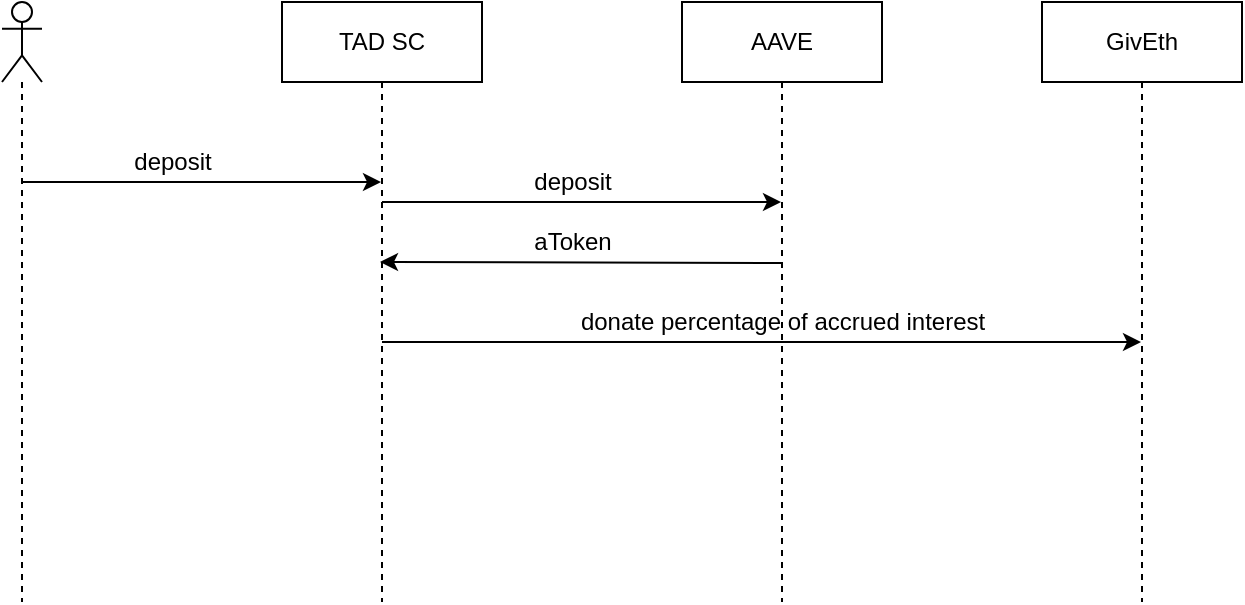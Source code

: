 <mxfile version="14.2.9" type="github"><diagram id="JL7V2zDy1ovicQXkglvM" name="Page-1"><mxGraphModel dx="1426" dy="773" grid="1" gridSize="10" guides="1" tooltips="1" connect="1" arrows="1" fold="1" page="1" pageScale="1" pageWidth="827" pageHeight="1169" math="0" shadow="0"><root><mxCell id="0"/><mxCell id="1" parent="0"/><mxCell id="Oign0gbQpBKzXHFAFOnE-1" value="TAD SC" style="shape=umlLifeline;perimeter=lifelinePerimeter;whiteSpace=wrap;html=1;container=1;collapsible=0;recursiveResize=0;outlineConnect=0;" parent="1" vertex="1"><mxGeometry x="160" y="40" width="100" height="300" as="geometry"/></mxCell><mxCell id="Oign0gbQpBKzXHFAFOnE-2" value="" style="shape=umlLifeline;participant=umlActor;perimeter=lifelinePerimeter;whiteSpace=wrap;html=1;container=1;collapsible=0;recursiveResize=0;verticalAlign=top;spacingTop=36;outlineConnect=0;" parent="1" vertex="1"><mxGeometry x="20" y="40" width="20" height="300" as="geometry"/></mxCell><mxCell id="Oign0gbQpBKzXHFAFOnE-3" value="AAVE" style="shape=umlLifeline;perimeter=lifelinePerimeter;whiteSpace=wrap;html=1;container=1;collapsible=0;recursiveResize=0;outlineConnect=0;" parent="1" vertex="1"><mxGeometry x="360" y="40" width="100" height="300" as="geometry"/></mxCell><mxCell id="cpjLvKG_8Di-NlYXtpT7-1" value="" style="endArrow=classic;html=1;" edge="1" parent="1" target="Oign0gbQpBKzXHFAFOnE-1"><mxGeometry width="50" height="50" relative="1" as="geometry"><mxPoint x="30" y="130" as="sourcePoint"/><mxPoint x="80" y="80" as="targetPoint"/></mxGeometry></mxCell><mxCell id="cpjLvKG_8Di-NlYXtpT7-2" value="" style="endArrow=classic;html=1;" edge="1" parent="1" target="Oign0gbQpBKzXHFAFOnE-3"><mxGeometry width="50" height="50" relative="1" as="geometry"><mxPoint x="210" y="140" as="sourcePoint"/><mxPoint x="389.5" y="140" as="targetPoint"/></mxGeometry></mxCell><mxCell id="cpjLvKG_8Di-NlYXtpT7-3" value="" style="endArrow=classic;html=1;" edge="1" parent="1"><mxGeometry width="50" height="50" relative="1" as="geometry"><mxPoint x="410" y="170.5" as="sourcePoint"/><mxPoint x="209" y="170" as="targetPoint"/></mxGeometry></mxCell><mxCell id="cpjLvKG_8Di-NlYXtpT7-5" value="GivEth" style="shape=umlLifeline;perimeter=lifelinePerimeter;whiteSpace=wrap;html=1;container=1;collapsible=0;recursiveResize=0;outlineConnect=0;" vertex="1" parent="1"><mxGeometry x="540" y="40" width="100" height="300" as="geometry"/></mxCell><mxCell id="cpjLvKG_8Di-NlYXtpT7-6" value="deposit" style="text;html=1;align=center;verticalAlign=middle;resizable=0;points=[];autosize=1;" vertex="1" parent="1"><mxGeometry x="80" y="110" width="50" height="20" as="geometry"/></mxCell><mxCell id="cpjLvKG_8Di-NlYXtpT7-7" value="deposit" style="text;html=1;align=center;verticalAlign=middle;resizable=0;points=[];autosize=1;" vertex="1" parent="1"><mxGeometry x="280" y="120" width="50" height="20" as="geometry"/></mxCell><mxCell id="cpjLvKG_8Di-NlYXtpT7-8" value="aToken" style="text;html=1;align=center;verticalAlign=middle;resizable=0;points=[];autosize=1;" vertex="1" parent="1"><mxGeometry x="280" y="150" width="50" height="20" as="geometry"/></mxCell><mxCell id="cpjLvKG_8Di-NlYXtpT7-9" value="" style="endArrow=classic;html=1;" edge="1" parent="1" target="cpjLvKG_8Di-NlYXtpT7-5"><mxGeometry width="50" height="50" relative="1" as="geometry"><mxPoint x="210" y="210" as="sourcePoint"/><mxPoint x="389.5" y="210" as="targetPoint"/></mxGeometry></mxCell><mxCell id="cpjLvKG_8Di-NlYXtpT7-10" value="donate percentage of accrued interest" style="text;html=1;align=center;verticalAlign=middle;resizable=0;points=[];autosize=1;" vertex="1" parent="1"><mxGeometry x="300" y="190" width="220" height="20" as="geometry"/></mxCell></root></mxGraphModel></diagram></mxfile>
